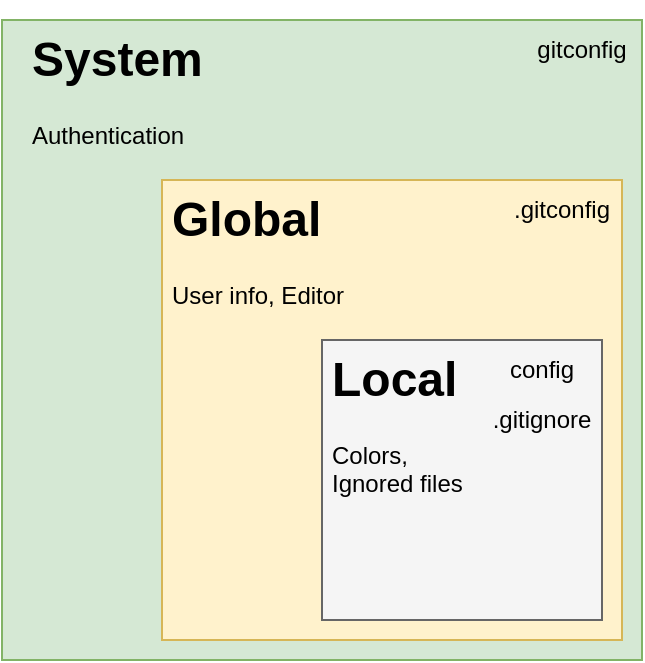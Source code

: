 <mxfile version="16.1.0" type="github">
  <diagram id="rnjRjZLV6JYx7znacPWV" name="Page-1">
    <mxGraphModel dx="1102" dy="825" grid="1" gridSize="10" guides="1" tooltips="1" connect="1" arrows="1" fold="1" page="1" pageScale="1" pageWidth="850" pageHeight="1100" math="0" shadow="0">
      <root>
        <mxCell id="0" />
        <mxCell id="1" parent="0" />
        <mxCell id="_hgoxm6HUZLf0Ftnl9ra-1" value="" style="whiteSpace=wrap;html=1;aspect=fixed;fillColor=#d5e8d4;strokeColor=#82b366;" parent="1" vertex="1">
          <mxGeometry x="40" y="40" width="320" height="320" as="geometry" />
        </mxCell>
        <mxCell id="_hgoxm6HUZLf0Ftnl9ra-2" value="" style="whiteSpace=wrap;html=1;aspect=fixed;fillColor=#fff2cc;strokeColor=#d6b656;" parent="1" vertex="1">
          <mxGeometry x="120" y="120" width="230" height="230" as="geometry" />
        </mxCell>
        <mxCell id="_hgoxm6HUZLf0Ftnl9ra-3" value="" style="whiteSpace=wrap;html=1;aspect=fixed;fillColor=#f5f5f5;fontColor=#333333;strokeColor=#666666;" parent="1" vertex="1">
          <mxGeometry x="200" y="200" width="140" height="140" as="geometry" />
        </mxCell>
        <mxCell id="_hgoxm6HUZLf0Ftnl9ra-4" value="&lt;h1&gt;System&lt;/h1&gt;&lt;p&gt;Authentication&lt;/p&gt;" style="text;html=1;strokeColor=none;fillColor=none;spacing=5;spacingTop=-20;whiteSpace=wrap;overflow=hidden;rounded=0;" parent="1" vertex="1">
          <mxGeometry x="50" y="40" width="140" height="70" as="geometry" />
        </mxCell>
        <mxCell id="_hgoxm6HUZLf0Ftnl9ra-6" value="&lt;h1&gt;Global&lt;/h1&gt;&lt;p&gt;User info, Editor&lt;/p&gt;" style="text;html=1;strokeColor=none;fillColor=none;spacing=5;spacingTop=-20;whiteSpace=wrap;overflow=hidden;rounded=0;" parent="1" vertex="1">
          <mxGeometry x="120" y="120" width="140" height="80" as="geometry" />
        </mxCell>
        <mxCell id="_hgoxm6HUZLf0Ftnl9ra-7" value="&lt;h1&gt;Local&lt;/h1&gt;&lt;p&gt;Colors, Ignored files&lt;/p&gt;" style="text;html=1;strokeColor=none;fillColor=none;spacing=5;spacingTop=-20;whiteSpace=wrap;overflow=hidden;rounded=0;" parent="1" vertex="1">
          <mxGeometry x="200" y="200" width="90" height="80" as="geometry" />
        </mxCell>
        <mxCell id="viOX8zuwRgglMyXOAv5t-1" value="gitconfig" style="text;html=1;strokeColor=none;fillColor=none;align=center;verticalAlign=middle;whiteSpace=wrap;rounded=0;" vertex="1" parent="1">
          <mxGeometry x="300" y="40" width="60" height="30" as="geometry" />
        </mxCell>
        <mxCell id="viOX8zuwRgglMyXOAv5t-2" value=".gitconfig" style="text;html=1;strokeColor=none;fillColor=none;align=center;verticalAlign=middle;whiteSpace=wrap;rounded=0;" vertex="1" parent="1">
          <mxGeometry x="290" y="120" width="60" height="30" as="geometry" />
        </mxCell>
        <mxCell id="viOX8zuwRgglMyXOAv5t-3" value="config" style="text;html=1;strokeColor=none;fillColor=none;align=center;verticalAlign=middle;whiteSpace=wrap;rounded=0;" vertex="1" parent="1">
          <mxGeometry x="280" y="200" width="60" height="30" as="geometry" />
        </mxCell>
        <mxCell id="viOX8zuwRgglMyXOAv5t-4" value=".gitignore" style="text;html=1;strokeColor=none;fillColor=none;align=center;verticalAlign=middle;whiteSpace=wrap;rounded=0;" vertex="1" parent="1">
          <mxGeometry x="280" y="225" width="60" height="30" as="geometry" />
        </mxCell>
      </root>
    </mxGraphModel>
  </diagram>
</mxfile>
